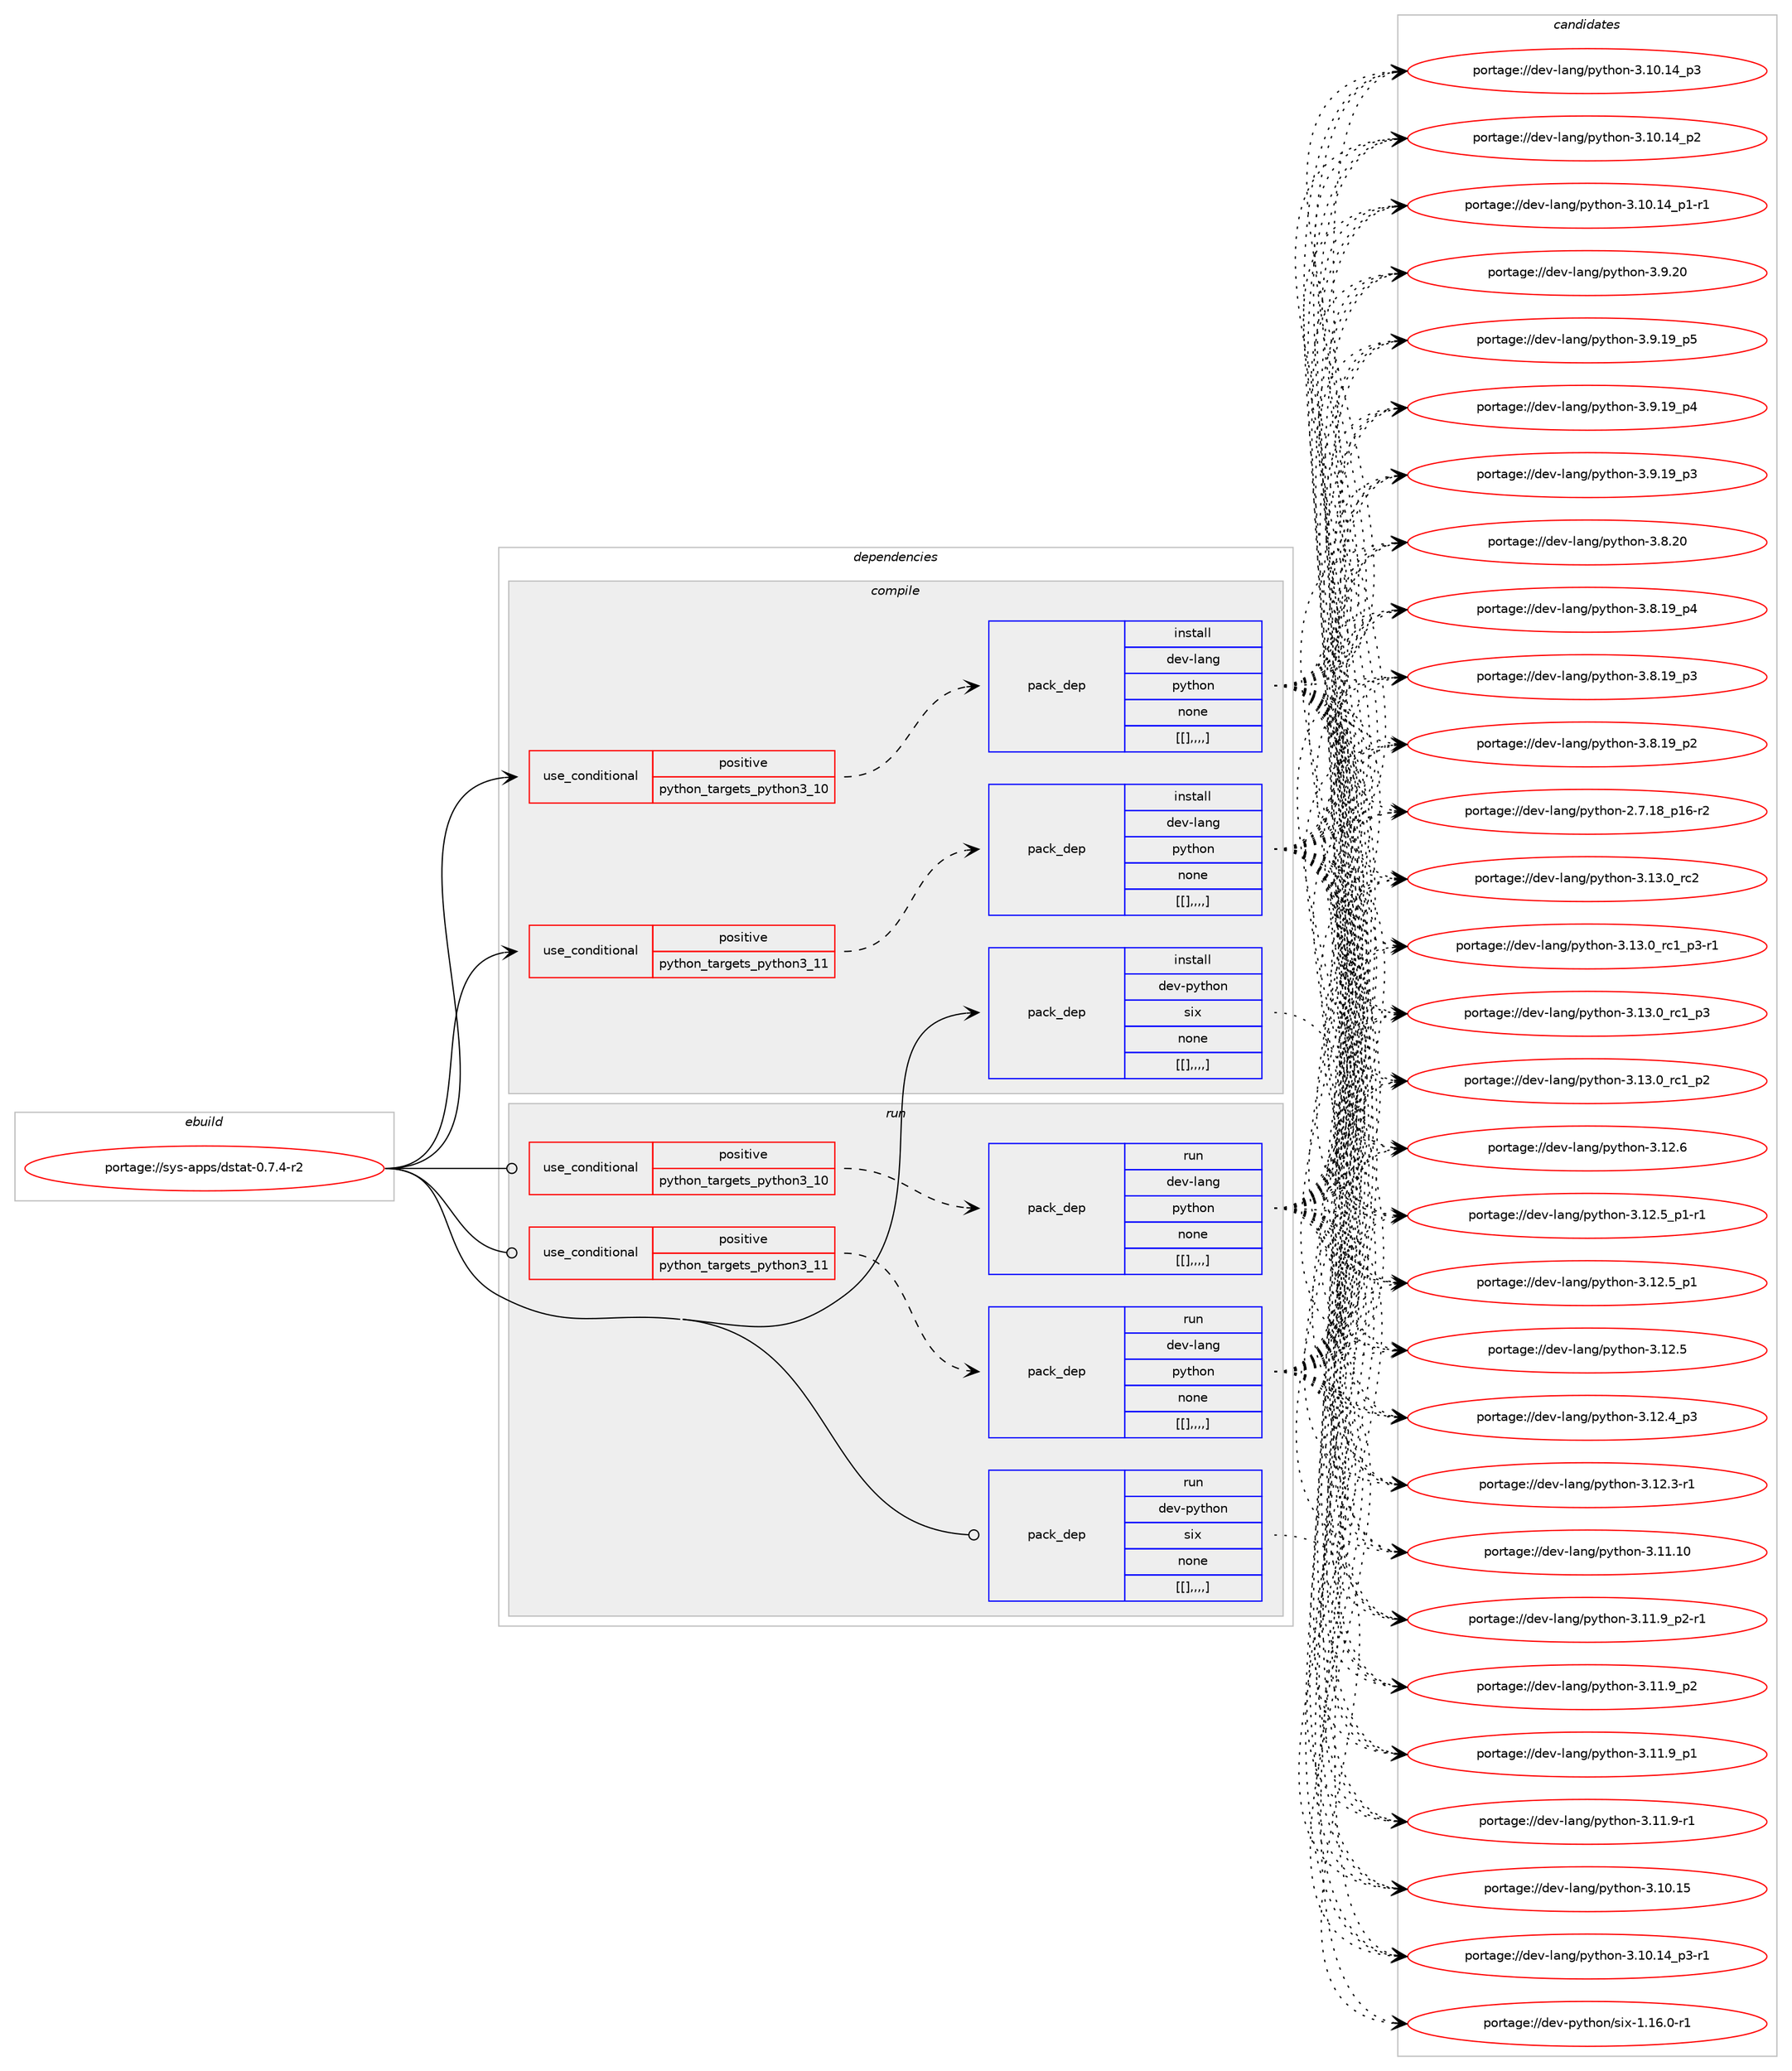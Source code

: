 digraph prolog {

# *************
# Graph options
# *************

newrank=true;
concentrate=true;
compound=true;
graph [rankdir=LR,fontname=Helvetica,fontsize=10,ranksep=1.5];#, ranksep=2.5, nodesep=0.2];
edge  [arrowhead=vee];
node  [fontname=Helvetica,fontsize=10];

# **********
# The ebuild
# **********

subgraph cluster_leftcol {
color=gray;
label=<<i>ebuild</i>>;
id [label="portage://sys-apps/dstat-0.7.4-r2", color=red, width=4, href="../sys-apps/dstat-0.7.4-r2.svg"];
}

# ****************
# The dependencies
# ****************

subgraph cluster_midcol {
color=gray;
label=<<i>dependencies</i>>;
subgraph cluster_compile {
fillcolor="#eeeeee";
style=filled;
label=<<i>compile</i>>;
subgraph cond114574 {
dependency435155 [label=<<TABLE BORDER="0" CELLBORDER="1" CELLSPACING="0" CELLPADDING="4"><TR><TD ROWSPAN="3" CELLPADDING="10">use_conditional</TD></TR><TR><TD>positive</TD></TR><TR><TD>python_targets_python3_10</TD></TR></TABLE>>, shape=none, color=red];
subgraph pack317533 {
dependency435156 [label=<<TABLE BORDER="0" CELLBORDER="1" CELLSPACING="0" CELLPADDING="4" WIDTH="220"><TR><TD ROWSPAN="6" CELLPADDING="30">pack_dep</TD></TR><TR><TD WIDTH="110">install</TD></TR><TR><TD>dev-lang</TD></TR><TR><TD>python</TD></TR><TR><TD>none</TD></TR><TR><TD>[[],,,,]</TD></TR></TABLE>>, shape=none, color=blue];
}
dependency435155:e -> dependency435156:w [weight=20,style="dashed",arrowhead="vee"];
}
id:e -> dependency435155:w [weight=20,style="solid",arrowhead="vee"];
subgraph cond114575 {
dependency435157 [label=<<TABLE BORDER="0" CELLBORDER="1" CELLSPACING="0" CELLPADDING="4"><TR><TD ROWSPAN="3" CELLPADDING="10">use_conditional</TD></TR><TR><TD>positive</TD></TR><TR><TD>python_targets_python3_11</TD></TR></TABLE>>, shape=none, color=red];
subgraph pack317534 {
dependency435158 [label=<<TABLE BORDER="0" CELLBORDER="1" CELLSPACING="0" CELLPADDING="4" WIDTH="220"><TR><TD ROWSPAN="6" CELLPADDING="30">pack_dep</TD></TR><TR><TD WIDTH="110">install</TD></TR><TR><TD>dev-lang</TD></TR><TR><TD>python</TD></TR><TR><TD>none</TD></TR><TR><TD>[[],,,,]</TD></TR></TABLE>>, shape=none, color=blue];
}
dependency435157:e -> dependency435158:w [weight=20,style="dashed",arrowhead="vee"];
}
id:e -> dependency435157:w [weight=20,style="solid",arrowhead="vee"];
subgraph pack317535 {
dependency435159 [label=<<TABLE BORDER="0" CELLBORDER="1" CELLSPACING="0" CELLPADDING="4" WIDTH="220"><TR><TD ROWSPAN="6" CELLPADDING="30">pack_dep</TD></TR><TR><TD WIDTH="110">install</TD></TR><TR><TD>dev-python</TD></TR><TR><TD>six</TD></TR><TR><TD>none</TD></TR><TR><TD>[[],,,,]</TD></TR></TABLE>>, shape=none, color=blue];
}
id:e -> dependency435159:w [weight=20,style="solid",arrowhead="vee"];
}
subgraph cluster_compileandrun {
fillcolor="#eeeeee";
style=filled;
label=<<i>compile and run</i>>;
}
subgraph cluster_run {
fillcolor="#eeeeee";
style=filled;
label=<<i>run</i>>;
subgraph cond114576 {
dependency435160 [label=<<TABLE BORDER="0" CELLBORDER="1" CELLSPACING="0" CELLPADDING="4"><TR><TD ROWSPAN="3" CELLPADDING="10">use_conditional</TD></TR><TR><TD>positive</TD></TR><TR><TD>python_targets_python3_10</TD></TR></TABLE>>, shape=none, color=red];
subgraph pack317536 {
dependency435161 [label=<<TABLE BORDER="0" CELLBORDER="1" CELLSPACING="0" CELLPADDING="4" WIDTH="220"><TR><TD ROWSPAN="6" CELLPADDING="30">pack_dep</TD></TR><TR><TD WIDTH="110">run</TD></TR><TR><TD>dev-lang</TD></TR><TR><TD>python</TD></TR><TR><TD>none</TD></TR><TR><TD>[[],,,,]</TD></TR></TABLE>>, shape=none, color=blue];
}
dependency435160:e -> dependency435161:w [weight=20,style="dashed",arrowhead="vee"];
}
id:e -> dependency435160:w [weight=20,style="solid",arrowhead="odot"];
subgraph cond114577 {
dependency435162 [label=<<TABLE BORDER="0" CELLBORDER="1" CELLSPACING="0" CELLPADDING="4"><TR><TD ROWSPAN="3" CELLPADDING="10">use_conditional</TD></TR><TR><TD>positive</TD></TR><TR><TD>python_targets_python3_11</TD></TR></TABLE>>, shape=none, color=red];
subgraph pack317537 {
dependency435163 [label=<<TABLE BORDER="0" CELLBORDER="1" CELLSPACING="0" CELLPADDING="4" WIDTH="220"><TR><TD ROWSPAN="6" CELLPADDING="30">pack_dep</TD></TR><TR><TD WIDTH="110">run</TD></TR><TR><TD>dev-lang</TD></TR><TR><TD>python</TD></TR><TR><TD>none</TD></TR><TR><TD>[[],,,,]</TD></TR></TABLE>>, shape=none, color=blue];
}
dependency435162:e -> dependency435163:w [weight=20,style="dashed",arrowhead="vee"];
}
id:e -> dependency435162:w [weight=20,style="solid",arrowhead="odot"];
subgraph pack317538 {
dependency435164 [label=<<TABLE BORDER="0" CELLBORDER="1" CELLSPACING="0" CELLPADDING="4" WIDTH="220"><TR><TD ROWSPAN="6" CELLPADDING="30">pack_dep</TD></TR><TR><TD WIDTH="110">run</TD></TR><TR><TD>dev-python</TD></TR><TR><TD>six</TD></TR><TR><TD>none</TD></TR><TR><TD>[[],,,,]</TD></TR></TABLE>>, shape=none, color=blue];
}
id:e -> dependency435164:w [weight=20,style="solid",arrowhead="odot"];
}
}

# **************
# The candidates
# **************

subgraph cluster_choices {
rank=same;
color=gray;
label=<<i>candidates</i>>;

subgraph choice317533 {
color=black;
nodesep=1;
choice10010111845108971101034711212111610411111045514649514648951149950 [label="portage://dev-lang/python-3.13.0_rc2", color=red, width=4,href="../dev-lang/python-3.13.0_rc2.svg"];
choice1001011184510897110103471121211161041111104551464951464895114994995112514511449 [label="portage://dev-lang/python-3.13.0_rc1_p3-r1", color=red, width=4,href="../dev-lang/python-3.13.0_rc1_p3-r1.svg"];
choice100101118451089711010347112121116104111110455146495146489511499499511251 [label="portage://dev-lang/python-3.13.0_rc1_p3", color=red, width=4,href="../dev-lang/python-3.13.0_rc1_p3.svg"];
choice100101118451089711010347112121116104111110455146495146489511499499511250 [label="portage://dev-lang/python-3.13.0_rc1_p2", color=red, width=4,href="../dev-lang/python-3.13.0_rc1_p2.svg"];
choice10010111845108971101034711212111610411111045514649504654 [label="portage://dev-lang/python-3.12.6", color=red, width=4,href="../dev-lang/python-3.12.6.svg"];
choice1001011184510897110103471121211161041111104551464950465395112494511449 [label="portage://dev-lang/python-3.12.5_p1-r1", color=red, width=4,href="../dev-lang/python-3.12.5_p1-r1.svg"];
choice100101118451089711010347112121116104111110455146495046539511249 [label="portage://dev-lang/python-3.12.5_p1", color=red, width=4,href="../dev-lang/python-3.12.5_p1.svg"];
choice10010111845108971101034711212111610411111045514649504653 [label="portage://dev-lang/python-3.12.5", color=red, width=4,href="../dev-lang/python-3.12.5.svg"];
choice100101118451089711010347112121116104111110455146495046529511251 [label="portage://dev-lang/python-3.12.4_p3", color=red, width=4,href="../dev-lang/python-3.12.4_p3.svg"];
choice100101118451089711010347112121116104111110455146495046514511449 [label="portage://dev-lang/python-3.12.3-r1", color=red, width=4,href="../dev-lang/python-3.12.3-r1.svg"];
choice1001011184510897110103471121211161041111104551464949464948 [label="portage://dev-lang/python-3.11.10", color=red, width=4,href="../dev-lang/python-3.11.10.svg"];
choice1001011184510897110103471121211161041111104551464949465795112504511449 [label="portage://dev-lang/python-3.11.9_p2-r1", color=red, width=4,href="../dev-lang/python-3.11.9_p2-r1.svg"];
choice100101118451089711010347112121116104111110455146494946579511250 [label="portage://dev-lang/python-3.11.9_p2", color=red, width=4,href="../dev-lang/python-3.11.9_p2.svg"];
choice100101118451089711010347112121116104111110455146494946579511249 [label="portage://dev-lang/python-3.11.9_p1", color=red, width=4,href="../dev-lang/python-3.11.9_p1.svg"];
choice100101118451089711010347112121116104111110455146494946574511449 [label="portage://dev-lang/python-3.11.9-r1", color=red, width=4,href="../dev-lang/python-3.11.9-r1.svg"];
choice1001011184510897110103471121211161041111104551464948464953 [label="portage://dev-lang/python-3.10.15", color=red, width=4,href="../dev-lang/python-3.10.15.svg"];
choice100101118451089711010347112121116104111110455146494846495295112514511449 [label="portage://dev-lang/python-3.10.14_p3-r1", color=red, width=4,href="../dev-lang/python-3.10.14_p3-r1.svg"];
choice10010111845108971101034711212111610411111045514649484649529511251 [label="portage://dev-lang/python-3.10.14_p3", color=red, width=4,href="../dev-lang/python-3.10.14_p3.svg"];
choice10010111845108971101034711212111610411111045514649484649529511250 [label="portage://dev-lang/python-3.10.14_p2", color=red, width=4,href="../dev-lang/python-3.10.14_p2.svg"];
choice100101118451089711010347112121116104111110455146494846495295112494511449 [label="portage://dev-lang/python-3.10.14_p1-r1", color=red, width=4,href="../dev-lang/python-3.10.14_p1-r1.svg"];
choice10010111845108971101034711212111610411111045514657465048 [label="portage://dev-lang/python-3.9.20", color=red, width=4,href="../dev-lang/python-3.9.20.svg"];
choice100101118451089711010347112121116104111110455146574649579511253 [label="portage://dev-lang/python-3.9.19_p5", color=red, width=4,href="../dev-lang/python-3.9.19_p5.svg"];
choice100101118451089711010347112121116104111110455146574649579511252 [label="portage://dev-lang/python-3.9.19_p4", color=red, width=4,href="../dev-lang/python-3.9.19_p4.svg"];
choice100101118451089711010347112121116104111110455146574649579511251 [label="portage://dev-lang/python-3.9.19_p3", color=red, width=4,href="../dev-lang/python-3.9.19_p3.svg"];
choice10010111845108971101034711212111610411111045514656465048 [label="portage://dev-lang/python-3.8.20", color=red, width=4,href="../dev-lang/python-3.8.20.svg"];
choice100101118451089711010347112121116104111110455146564649579511252 [label="portage://dev-lang/python-3.8.19_p4", color=red, width=4,href="../dev-lang/python-3.8.19_p4.svg"];
choice100101118451089711010347112121116104111110455146564649579511251 [label="portage://dev-lang/python-3.8.19_p3", color=red, width=4,href="../dev-lang/python-3.8.19_p3.svg"];
choice100101118451089711010347112121116104111110455146564649579511250 [label="portage://dev-lang/python-3.8.19_p2", color=red, width=4,href="../dev-lang/python-3.8.19_p2.svg"];
choice100101118451089711010347112121116104111110455046554649569511249544511450 [label="portage://dev-lang/python-2.7.18_p16-r2", color=red, width=4,href="../dev-lang/python-2.7.18_p16-r2.svg"];
dependency435156:e -> choice10010111845108971101034711212111610411111045514649514648951149950:w [style=dotted,weight="100"];
dependency435156:e -> choice1001011184510897110103471121211161041111104551464951464895114994995112514511449:w [style=dotted,weight="100"];
dependency435156:e -> choice100101118451089711010347112121116104111110455146495146489511499499511251:w [style=dotted,weight="100"];
dependency435156:e -> choice100101118451089711010347112121116104111110455146495146489511499499511250:w [style=dotted,weight="100"];
dependency435156:e -> choice10010111845108971101034711212111610411111045514649504654:w [style=dotted,weight="100"];
dependency435156:e -> choice1001011184510897110103471121211161041111104551464950465395112494511449:w [style=dotted,weight="100"];
dependency435156:e -> choice100101118451089711010347112121116104111110455146495046539511249:w [style=dotted,weight="100"];
dependency435156:e -> choice10010111845108971101034711212111610411111045514649504653:w [style=dotted,weight="100"];
dependency435156:e -> choice100101118451089711010347112121116104111110455146495046529511251:w [style=dotted,weight="100"];
dependency435156:e -> choice100101118451089711010347112121116104111110455146495046514511449:w [style=dotted,weight="100"];
dependency435156:e -> choice1001011184510897110103471121211161041111104551464949464948:w [style=dotted,weight="100"];
dependency435156:e -> choice1001011184510897110103471121211161041111104551464949465795112504511449:w [style=dotted,weight="100"];
dependency435156:e -> choice100101118451089711010347112121116104111110455146494946579511250:w [style=dotted,weight="100"];
dependency435156:e -> choice100101118451089711010347112121116104111110455146494946579511249:w [style=dotted,weight="100"];
dependency435156:e -> choice100101118451089711010347112121116104111110455146494946574511449:w [style=dotted,weight="100"];
dependency435156:e -> choice1001011184510897110103471121211161041111104551464948464953:w [style=dotted,weight="100"];
dependency435156:e -> choice100101118451089711010347112121116104111110455146494846495295112514511449:w [style=dotted,weight="100"];
dependency435156:e -> choice10010111845108971101034711212111610411111045514649484649529511251:w [style=dotted,weight="100"];
dependency435156:e -> choice10010111845108971101034711212111610411111045514649484649529511250:w [style=dotted,weight="100"];
dependency435156:e -> choice100101118451089711010347112121116104111110455146494846495295112494511449:w [style=dotted,weight="100"];
dependency435156:e -> choice10010111845108971101034711212111610411111045514657465048:w [style=dotted,weight="100"];
dependency435156:e -> choice100101118451089711010347112121116104111110455146574649579511253:w [style=dotted,weight="100"];
dependency435156:e -> choice100101118451089711010347112121116104111110455146574649579511252:w [style=dotted,weight="100"];
dependency435156:e -> choice100101118451089711010347112121116104111110455146574649579511251:w [style=dotted,weight="100"];
dependency435156:e -> choice10010111845108971101034711212111610411111045514656465048:w [style=dotted,weight="100"];
dependency435156:e -> choice100101118451089711010347112121116104111110455146564649579511252:w [style=dotted,weight="100"];
dependency435156:e -> choice100101118451089711010347112121116104111110455146564649579511251:w [style=dotted,weight="100"];
dependency435156:e -> choice100101118451089711010347112121116104111110455146564649579511250:w [style=dotted,weight="100"];
dependency435156:e -> choice100101118451089711010347112121116104111110455046554649569511249544511450:w [style=dotted,weight="100"];
}
subgraph choice317534 {
color=black;
nodesep=1;
choice10010111845108971101034711212111610411111045514649514648951149950 [label="portage://dev-lang/python-3.13.0_rc2", color=red, width=4,href="../dev-lang/python-3.13.0_rc2.svg"];
choice1001011184510897110103471121211161041111104551464951464895114994995112514511449 [label="portage://dev-lang/python-3.13.0_rc1_p3-r1", color=red, width=4,href="../dev-lang/python-3.13.0_rc1_p3-r1.svg"];
choice100101118451089711010347112121116104111110455146495146489511499499511251 [label="portage://dev-lang/python-3.13.0_rc1_p3", color=red, width=4,href="../dev-lang/python-3.13.0_rc1_p3.svg"];
choice100101118451089711010347112121116104111110455146495146489511499499511250 [label="portage://dev-lang/python-3.13.0_rc1_p2", color=red, width=4,href="../dev-lang/python-3.13.0_rc1_p2.svg"];
choice10010111845108971101034711212111610411111045514649504654 [label="portage://dev-lang/python-3.12.6", color=red, width=4,href="../dev-lang/python-3.12.6.svg"];
choice1001011184510897110103471121211161041111104551464950465395112494511449 [label="portage://dev-lang/python-3.12.5_p1-r1", color=red, width=4,href="../dev-lang/python-3.12.5_p1-r1.svg"];
choice100101118451089711010347112121116104111110455146495046539511249 [label="portage://dev-lang/python-3.12.5_p1", color=red, width=4,href="../dev-lang/python-3.12.5_p1.svg"];
choice10010111845108971101034711212111610411111045514649504653 [label="portage://dev-lang/python-3.12.5", color=red, width=4,href="../dev-lang/python-3.12.5.svg"];
choice100101118451089711010347112121116104111110455146495046529511251 [label="portage://dev-lang/python-3.12.4_p3", color=red, width=4,href="../dev-lang/python-3.12.4_p3.svg"];
choice100101118451089711010347112121116104111110455146495046514511449 [label="portage://dev-lang/python-3.12.3-r1", color=red, width=4,href="../dev-lang/python-3.12.3-r1.svg"];
choice1001011184510897110103471121211161041111104551464949464948 [label="portage://dev-lang/python-3.11.10", color=red, width=4,href="../dev-lang/python-3.11.10.svg"];
choice1001011184510897110103471121211161041111104551464949465795112504511449 [label="portage://dev-lang/python-3.11.9_p2-r1", color=red, width=4,href="../dev-lang/python-3.11.9_p2-r1.svg"];
choice100101118451089711010347112121116104111110455146494946579511250 [label="portage://dev-lang/python-3.11.9_p2", color=red, width=4,href="../dev-lang/python-3.11.9_p2.svg"];
choice100101118451089711010347112121116104111110455146494946579511249 [label="portage://dev-lang/python-3.11.9_p1", color=red, width=4,href="../dev-lang/python-3.11.9_p1.svg"];
choice100101118451089711010347112121116104111110455146494946574511449 [label="portage://dev-lang/python-3.11.9-r1", color=red, width=4,href="../dev-lang/python-3.11.9-r1.svg"];
choice1001011184510897110103471121211161041111104551464948464953 [label="portage://dev-lang/python-3.10.15", color=red, width=4,href="../dev-lang/python-3.10.15.svg"];
choice100101118451089711010347112121116104111110455146494846495295112514511449 [label="portage://dev-lang/python-3.10.14_p3-r1", color=red, width=4,href="../dev-lang/python-3.10.14_p3-r1.svg"];
choice10010111845108971101034711212111610411111045514649484649529511251 [label="portage://dev-lang/python-3.10.14_p3", color=red, width=4,href="../dev-lang/python-3.10.14_p3.svg"];
choice10010111845108971101034711212111610411111045514649484649529511250 [label="portage://dev-lang/python-3.10.14_p2", color=red, width=4,href="../dev-lang/python-3.10.14_p2.svg"];
choice100101118451089711010347112121116104111110455146494846495295112494511449 [label="portage://dev-lang/python-3.10.14_p1-r1", color=red, width=4,href="../dev-lang/python-3.10.14_p1-r1.svg"];
choice10010111845108971101034711212111610411111045514657465048 [label="portage://dev-lang/python-3.9.20", color=red, width=4,href="../dev-lang/python-3.9.20.svg"];
choice100101118451089711010347112121116104111110455146574649579511253 [label="portage://dev-lang/python-3.9.19_p5", color=red, width=4,href="../dev-lang/python-3.9.19_p5.svg"];
choice100101118451089711010347112121116104111110455146574649579511252 [label="portage://dev-lang/python-3.9.19_p4", color=red, width=4,href="../dev-lang/python-3.9.19_p4.svg"];
choice100101118451089711010347112121116104111110455146574649579511251 [label="portage://dev-lang/python-3.9.19_p3", color=red, width=4,href="../dev-lang/python-3.9.19_p3.svg"];
choice10010111845108971101034711212111610411111045514656465048 [label="portage://dev-lang/python-3.8.20", color=red, width=4,href="../dev-lang/python-3.8.20.svg"];
choice100101118451089711010347112121116104111110455146564649579511252 [label="portage://dev-lang/python-3.8.19_p4", color=red, width=4,href="../dev-lang/python-3.8.19_p4.svg"];
choice100101118451089711010347112121116104111110455146564649579511251 [label="portage://dev-lang/python-3.8.19_p3", color=red, width=4,href="../dev-lang/python-3.8.19_p3.svg"];
choice100101118451089711010347112121116104111110455146564649579511250 [label="portage://dev-lang/python-3.8.19_p2", color=red, width=4,href="../dev-lang/python-3.8.19_p2.svg"];
choice100101118451089711010347112121116104111110455046554649569511249544511450 [label="portage://dev-lang/python-2.7.18_p16-r2", color=red, width=4,href="../dev-lang/python-2.7.18_p16-r2.svg"];
dependency435158:e -> choice10010111845108971101034711212111610411111045514649514648951149950:w [style=dotted,weight="100"];
dependency435158:e -> choice1001011184510897110103471121211161041111104551464951464895114994995112514511449:w [style=dotted,weight="100"];
dependency435158:e -> choice100101118451089711010347112121116104111110455146495146489511499499511251:w [style=dotted,weight="100"];
dependency435158:e -> choice100101118451089711010347112121116104111110455146495146489511499499511250:w [style=dotted,weight="100"];
dependency435158:e -> choice10010111845108971101034711212111610411111045514649504654:w [style=dotted,weight="100"];
dependency435158:e -> choice1001011184510897110103471121211161041111104551464950465395112494511449:w [style=dotted,weight="100"];
dependency435158:e -> choice100101118451089711010347112121116104111110455146495046539511249:w [style=dotted,weight="100"];
dependency435158:e -> choice10010111845108971101034711212111610411111045514649504653:w [style=dotted,weight="100"];
dependency435158:e -> choice100101118451089711010347112121116104111110455146495046529511251:w [style=dotted,weight="100"];
dependency435158:e -> choice100101118451089711010347112121116104111110455146495046514511449:w [style=dotted,weight="100"];
dependency435158:e -> choice1001011184510897110103471121211161041111104551464949464948:w [style=dotted,weight="100"];
dependency435158:e -> choice1001011184510897110103471121211161041111104551464949465795112504511449:w [style=dotted,weight="100"];
dependency435158:e -> choice100101118451089711010347112121116104111110455146494946579511250:w [style=dotted,weight="100"];
dependency435158:e -> choice100101118451089711010347112121116104111110455146494946579511249:w [style=dotted,weight="100"];
dependency435158:e -> choice100101118451089711010347112121116104111110455146494946574511449:w [style=dotted,weight="100"];
dependency435158:e -> choice1001011184510897110103471121211161041111104551464948464953:w [style=dotted,weight="100"];
dependency435158:e -> choice100101118451089711010347112121116104111110455146494846495295112514511449:w [style=dotted,weight="100"];
dependency435158:e -> choice10010111845108971101034711212111610411111045514649484649529511251:w [style=dotted,weight="100"];
dependency435158:e -> choice10010111845108971101034711212111610411111045514649484649529511250:w [style=dotted,weight="100"];
dependency435158:e -> choice100101118451089711010347112121116104111110455146494846495295112494511449:w [style=dotted,weight="100"];
dependency435158:e -> choice10010111845108971101034711212111610411111045514657465048:w [style=dotted,weight="100"];
dependency435158:e -> choice100101118451089711010347112121116104111110455146574649579511253:w [style=dotted,weight="100"];
dependency435158:e -> choice100101118451089711010347112121116104111110455146574649579511252:w [style=dotted,weight="100"];
dependency435158:e -> choice100101118451089711010347112121116104111110455146574649579511251:w [style=dotted,weight="100"];
dependency435158:e -> choice10010111845108971101034711212111610411111045514656465048:w [style=dotted,weight="100"];
dependency435158:e -> choice100101118451089711010347112121116104111110455146564649579511252:w [style=dotted,weight="100"];
dependency435158:e -> choice100101118451089711010347112121116104111110455146564649579511251:w [style=dotted,weight="100"];
dependency435158:e -> choice100101118451089711010347112121116104111110455146564649579511250:w [style=dotted,weight="100"];
dependency435158:e -> choice100101118451089711010347112121116104111110455046554649569511249544511450:w [style=dotted,weight="100"];
}
subgraph choice317535 {
color=black;
nodesep=1;
choice1001011184511212111610411111047115105120454946495446484511449 [label="portage://dev-python/six-1.16.0-r1", color=red, width=4,href="../dev-python/six-1.16.0-r1.svg"];
dependency435159:e -> choice1001011184511212111610411111047115105120454946495446484511449:w [style=dotted,weight="100"];
}
subgraph choice317536 {
color=black;
nodesep=1;
choice10010111845108971101034711212111610411111045514649514648951149950 [label="portage://dev-lang/python-3.13.0_rc2", color=red, width=4,href="../dev-lang/python-3.13.0_rc2.svg"];
choice1001011184510897110103471121211161041111104551464951464895114994995112514511449 [label="portage://dev-lang/python-3.13.0_rc1_p3-r1", color=red, width=4,href="../dev-lang/python-3.13.0_rc1_p3-r1.svg"];
choice100101118451089711010347112121116104111110455146495146489511499499511251 [label="portage://dev-lang/python-3.13.0_rc1_p3", color=red, width=4,href="../dev-lang/python-3.13.0_rc1_p3.svg"];
choice100101118451089711010347112121116104111110455146495146489511499499511250 [label="portage://dev-lang/python-3.13.0_rc1_p2", color=red, width=4,href="../dev-lang/python-3.13.0_rc1_p2.svg"];
choice10010111845108971101034711212111610411111045514649504654 [label="portage://dev-lang/python-3.12.6", color=red, width=4,href="../dev-lang/python-3.12.6.svg"];
choice1001011184510897110103471121211161041111104551464950465395112494511449 [label="portage://dev-lang/python-3.12.5_p1-r1", color=red, width=4,href="../dev-lang/python-3.12.5_p1-r1.svg"];
choice100101118451089711010347112121116104111110455146495046539511249 [label="portage://dev-lang/python-3.12.5_p1", color=red, width=4,href="../dev-lang/python-3.12.5_p1.svg"];
choice10010111845108971101034711212111610411111045514649504653 [label="portage://dev-lang/python-3.12.5", color=red, width=4,href="../dev-lang/python-3.12.5.svg"];
choice100101118451089711010347112121116104111110455146495046529511251 [label="portage://dev-lang/python-3.12.4_p3", color=red, width=4,href="../dev-lang/python-3.12.4_p3.svg"];
choice100101118451089711010347112121116104111110455146495046514511449 [label="portage://dev-lang/python-3.12.3-r1", color=red, width=4,href="../dev-lang/python-3.12.3-r1.svg"];
choice1001011184510897110103471121211161041111104551464949464948 [label="portage://dev-lang/python-3.11.10", color=red, width=4,href="../dev-lang/python-3.11.10.svg"];
choice1001011184510897110103471121211161041111104551464949465795112504511449 [label="portage://dev-lang/python-3.11.9_p2-r1", color=red, width=4,href="../dev-lang/python-3.11.9_p2-r1.svg"];
choice100101118451089711010347112121116104111110455146494946579511250 [label="portage://dev-lang/python-3.11.9_p2", color=red, width=4,href="../dev-lang/python-3.11.9_p2.svg"];
choice100101118451089711010347112121116104111110455146494946579511249 [label="portage://dev-lang/python-3.11.9_p1", color=red, width=4,href="../dev-lang/python-3.11.9_p1.svg"];
choice100101118451089711010347112121116104111110455146494946574511449 [label="portage://dev-lang/python-3.11.9-r1", color=red, width=4,href="../dev-lang/python-3.11.9-r1.svg"];
choice1001011184510897110103471121211161041111104551464948464953 [label="portage://dev-lang/python-3.10.15", color=red, width=4,href="../dev-lang/python-3.10.15.svg"];
choice100101118451089711010347112121116104111110455146494846495295112514511449 [label="portage://dev-lang/python-3.10.14_p3-r1", color=red, width=4,href="../dev-lang/python-3.10.14_p3-r1.svg"];
choice10010111845108971101034711212111610411111045514649484649529511251 [label="portage://dev-lang/python-3.10.14_p3", color=red, width=4,href="../dev-lang/python-3.10.14_p3.svg"];
choice10010111845108971101034711212111610411111045514649484649529511250 [label="portage://dev-lang/python-3.10.14_p2", color=red, width=4,href="../dev-lang/python-3.10.14_p2.svg"];
choice100101118451089711010347112121116104111110455146494846495295112494511449 [label="portage://dev-lang/python-3.10.14_p1-r1", color=red, width=4,href="../dev-lang/python-3.10.14_p1-r1.svg"];
choice10010111845108971101034711212111610411111045514657465048 [label="portage://dev-lang/python-3.9.20", color=red, width=4,href="../dev-lang/python-3.9.20.svg"];
choice100101118451089711010347112121116104111110455146574649579511253 [label="portage://dev-lang/python-3.9.19_p5", color=red, width=4,href="../dev-lang/python-3.9.19_p5.svg"];
choice100101118451089711010347112121116104111110455146574649579511252 [label="portage://dev-lang/python-3.9.19_p4", color=red, width=4,href="../dev-lang/python-3.9.19_p4.svg"];
choice100101118451089711010347112121116104111110455146574649579511251 [label="portage://dev-lang/python-3.9.19_p3", color=red, width=4,href="../dev-lang/python-3.9.19_p3.svg"];
choice10010111845108971101034711212111610411111045514656465048 [label="portage://dev-lang/python-3.8.20", color=red, width=4,href="../dev-lang/python-3.8.20.svg"];
choice100101118451089711010347112121116104111110455146564649579511252 [label="portage://dev-lang/python-3.8.19_p4", color=red, width=4,href="../dev-lang/python-3.8.19_p4.svg"];
choice100101118451089711010347112121116104111110455146564649579511251 [label="portage://dev-lang/python-3.8.19_p3", color=red, width=4,href="../dev-lang/python-3.8.19_p3.svg"];
choice100101118451089711010347112121116104111110455146564649579511250 [label="portage://dev-lang/python-3.8.19_p2", color=red, width=4,href="../dev-lang/python-3.8.19_p2.svg"];
choice100101118451089711010347112121116104111110455046554649569511249544511450 [label="portage://dev-lang/python-2.7.18_p16-r2", color=red, width=4,href="../dev-lang/python-2.7.18_p16-r2.svg"];
dependency435161:e -> choice10010111845108971101034711212111610411111045514649514648951149950:w [style=dotted,weight="100"];
dependency435161:e -> choice1001011184510897110103471121211161041111104551464951464895114994995112514511449:w [style=dotted,weight="100"];
dependency435161:e -> choice100101118451089711010347112121116104111110455146495146489511499499511251:w [style=dotted,weight="100"];
dependency435161:e -> choice100101118451089711010347112121116104111110455146495146489511499499511250:w [style=dotted,weight="100"];
dependency435161:e -> choice10010111845108971101034711212111610411111045514649504654:w [style=dotted,weight="100"];
dependency435161:e -> choice1001011184510897110103471121211161041111104551464950465395112494511449:w [style=dotted,weight="100"];
dependency435161:e -> choice100101118451089711010347112121116104111110455146495046539511249:w [style=dotted,weight="100"];
dependency435161:e -> choice10010111845108971101034711212111610411111045514649504653:w [style=dotted,weight="100"];
dependency435161:e -> choice100101118451089711010347112121116104111110455146495046529511251:w [style=dotted,weight="100"];
dependency435161:e -> choice100101118451089711010347112121116104111110455146495046514511449:w [style=dotted,weight="100"];
dependency435161:e -> choice1001011184510897110103471121211161041111104551464949464948:w [style=dotted,weight="100"];
dependency435161:e -> choice1001011184510897110103471121211161041111104551464949465795112504511449:w [style=dotted,weight="100"];
dependency435161:e -> choice100101118451089711010347112121116104111110455146494946579511250:w [style=dotted,weight="100"];
dependency435161:e -> choice100101118451089711010347112121116104111110455146494946579511249:w [style=dotted,weight="100"];
dependency435161:e -> choice100101118451089711010347112121116104111110455146494946574511449:w [style=dotted,weight="100"];
dependency435161:e -> choice1001011184510897110103471121211161041111104551464948464953:w [style=dotted,weight="100"];
dependency435161:e -> choice100101118451089711010347112121116104111110455146494846495295112514511449:w [style=dotted,weight="100"];
dependency435161:e -> choice10010111845108971101034711212111610411111045514649484649529511251:w [style=dotted,weight="100"];
dependency435161:e -> choice10010111845108971101034711212111610411111045514649484649529511250:w [style=dotted,weight="100"];
dependency435161:e -> choice100101118451089711010347112121116104111110455146494846495295112494511449:w [style=dotted,weight="100"];
dependency435161:e -> choice10010111845108971101034711212111610411111045514657465048:w [style=dotted,weight="100"];
dependency435161:e -> choice100101118451089711010347112121116104111110455146574649579511253:w [style=dotted,weight="100"];
dependency435161:e -> choice100101118451089711010347112121116104111110455146574649579511252:w [style=dotted,weight="100"];
dependency435161:e -> choice100101118451089711010347112121116104111110455146574649579511251:w [style=dotted,weight="100"];
dependency435161:e -> choice10010111845108971101034711212111610411111045514656465048:w [style=dotted,weight="100"];
dependency435161:e -> choice100101118451089711010347112121116104111110455146564649579511252:w [style=dotted,weight="100"];
dependency435161:e -> choice100101118451089711010347112121116104111110455146564649579511251:w [style=dotted,weight="100"];
dependency435161:e -> choice100101118451089711010347112121116104111110455146564649579511250:w [style=dotted,weight="100"];
dependency435161:e -> choice100101118451089711010347112121116104111110455046554649569511249544511450:w [style=dotted,weight="100"];
}
subgraph choice317537 {
color=black;
nodesep=1;
choice10010111845108971101034711212111610411111045514649514648951149950 [label="portage://dev-lang/python-3.13.0_rc2", color=red, width=4,href="../dev-lang/python-3.13.0_rc2.svg"];
choice1001011184510897110103471121211161041111104551464951464895114994995112514511449 [label="portage://dev-lang/python-3.13.0_rc1_p3-r1", color=red, width=4,href="../dev-lang/python-3.13.0_rc1_p3-r1.svg"];
choice100101118451089711010347112121116104111110455146495146489511499499511251 [label="portage://dev-lang/python-3.13.0_rc1_p3", color=red, width=4,href="../dev-lang/python-3.13.0_rc1_p3.svg"];
choice100101118451089711010347112121116104111110455146495146489511499499511250 [label="portage://dev-lang/python-3.13.0_rc1_p2", color=red, width=4,href="../dev-lang/python-3.13.0_rc1_p2.svg"];
choice10010111845108971101034711212111610411111045514649504654 [label="portage://dev-lang/python-3.12.6", color=red, width=4,href="../dev-lang/python-3.12.6.svg"];
choice1001011184510897110103471121211161041111104551464950465395112494511449 [label="portage://dev-lang/python-3.12.5_p1-r1", color=red, width=4,href="../dev-lang/python-3.12.5_p1-r1.svg"];
choice100101118451089711010347112121116104111110455146495046539511249 [label="portage://dev-lang/python-3.12.5_p1", color=red, width=4,href="../dev-lang/python-3.12.5_p1.svg"];
choice10010111845108971101034711212111610411111045514649504653 [label="portage://dev-lang/python-3.12.5", color=red, width=4,href="../dev-lang/python-3.12.5.svg"];
choice100101118451089711010347112121116104111110455146495046529511251 [label="portage://dev-lang/python-3.12.4_p3", color=red, width=4,href="../dev-lang/python-3.12.4_p3.svg"];
choice100101118451089711010347112121116104111110455146495046514511449 [label="portage://dev-lang/python-3.12.3-r1", color=red, width=4,href="../dev-lang/python-3.12.3-r1.svg"];
choice1001011184510897110103471121211161041111104551464949464948 [label="portage://dev-lang/python-3.11.10", color=red, width=4,href="../dev-lang/python-3.11.10.svg"];
choice1001011184510897110103471121211161041111104551464949465795112504511449 [label="portage://dev-lang/python-3.11.9_p2-r1", color=red, width=4,href="../dev-lang/python-3.11.9_p2-r1.svg"];
choice100101118451089711010347112121116104111110455146494946579511250 [label="portage://dev-lang/python-3.11.9_p2", color=red, width=4,href="../dev-lang/python-3.11.9_p2.svg"];
choice100101118451089711010347112121116104111110455146494946579511249 [label="portage://dev-lang/python-3.11.9_p1", color=red, width=4,href="../dev-lang/python-3.11.9_p1.svg"];
choice100101118451089711010347112121116104111110455146494946574511449 [label="portage://dev-lang/python-3.11.9-r1", color=red, width=4,href="../dev-lang/python-3.11.9-r1.svg"];
choice1001011184510897110103471121211161041111104551464948464953 [label="portage://dev-lang/python-3.10.15", color=red, width=4,href="../dev-lang/python-3.10.15.svg"];
choice100101118451089711010347112121116104111110455146494846495295112514511449 [label="portage://dev-lang/python-3.10.14_p3-r1", color=red, width=4,href="../dev-lang/python-3.10.14_p3-r1.svg"];
choice10010111845108971101034711212111610411111045514649484649529511251 [label="portage://dev-lang/python-3.10.14_p3", color=red, width=4,href="../dev-lang/python-3.10.14_p3.svg"];
choice10010111845108971101034711212111610411111045514649484649529511250 [label="portage://dev-lang/python-3.10.14_p2", color=red, width=4,href="../dev-lang/python-3.10.14_p2.svg"];
choice100101118451089711010347112121116104111110455146494846495295112494511449 [label="portage://dev-lang/python-3.10.14_p1-r1", color=red, width=4,href="../dev-lang/python-3.10.14_p1-r1.svg"];
choice10010111845108971101034711212111610411111045514657465048 [label="portage://dev-lang/python-3.9.20", color=red, width=4,href="../dev-lang/python-3.9.20.svg"];
choice100101118451089711010347112121116104111110455146574649579511253 [label="portage://dev-lang/python-3.9.19_p5", color=red, width=4,href="../dev-lang/python-3.9.19_p5.svg"];
choice100101118451089711010347112121116104111110455146574649579511252 [label="portage://dev-lang/python-3.9.19_p4", color=red, width=4,href="../dev-lang/python-3.9.19_p4.svg"];
choice100101118451089711010347112121116104111110455146574649579511251 [label="portage://dev-lang/python-3.9.19_p3", color=red, width=4,href="../dev-lang/python-3.9.19_p3.svg"];
choice10010111845108971101034711212111610411111045514656465048 [label="portage://dev-lang/python-3.8.20", color=red, width=4,href="../dev-lang/python-3.8.20.svg"];
choice100101118451089711010347112121116104111110455146564649579511252 [label="portage://dev-lang/python-3.8.19_p4", color=red, width=4,href="../dev-lang/python-3.8.19_p4.svg"];
choice100101118451089711010347112121116104111110455146564649579511251 [label="portage://dev-lang/python-3.8.19_p3", color=red, width=4,href="../dev-lang/python-3.8.19_p3.svg"];
choice100101118451089711010347112121116104111110455146564649579511250 [label="portage://dev-lang/python-3.8.19_p2", color=red, width=4,href="../dev-lang/python-3.8.19_p2.svg"];
choice100101118451089711010347112121116104111110455046554649569511249544511450 [label="portage://dev-lang/python-2.7.18_p16-r2", color=red, width=4,href="../dev-lang/python-2.7.18_p16-r2.svg"];
dependency435163:e -> choice10010111845108971101034711212111610411111045514649514648951149950:w [style=dotted,weight="100"];
dependency435163:e -> choice1001011184510897110103471121211161041111104551464951464895114994995112514511449:w [style=dotted,weight="100"];
dependency435163:e -> choice100101118451089711010347112121116104111110455146495146489511499499511251:w [style=dotted,weight="100"];
dependency435163:e -> choice100101118451089711010347112121116104111110455146495146489511499499511250:w [style=dotted,weight="100"];
dependency435163:e -> choice10010111845108971101034711212111610411111045514649504654:w [style=dotted,weight="100"];
dependency435163:e -> choice1001011184510897110103471121211161041111104551464950465395112494511449:w [style=dotted,weight="100"];
dependency435163:e -> choice100101118451089711010347112121116104111110455146495046539511249:w [style=dotted,weight="100"];
dependency435163:e -> choice10010111845108971101034711212111610411111045514649504653:w [style=dotted,weight="100"];
dependency435163:e -> choice100101118451089711010347112121116104111110455146495046529511251:w [style=dotted,weight="100"];
dependency435163:e -> choice100101118451089711010347112121116104111110455146495046514511449:w [style=dotted,weight="100"];
dependency435163:e -> choice1001011184510897110103471121211161041111104551464949464948:w [style=dotted,weight="100"];
dependency435163:e -> choice1001011184510897110103471121211161041111104551464949465795112504511449:w [style=dotted,weight="100"];
dependency435163:e -> choice100101118451089711010347112121116104111110455146494946579511250:w [style=dotted,weight="100"];
dependency435163:e -> choice100101118451089711010347112121116104111110455146494946579511249:w [style=dotted,weight="100"];
dependency435163:e -> choice100101118451089711010347112121116104111110455146494946574511449:w [style=dotted,weight="100"];
dependency435163:e -> choice1001011184510897110103471121211161041111104551464948464953:w [style=dotted,weight="100"];
dependency435163:e -> choice100101118451089711010347112121116104111110455146494846495295112514511449:w [style=dotted,weight="100"];
dependency435163:e -> choice10010111845108971101034711212111610411111045514649484649529511251:w [style=dotted,weight="100"];
dependency435163:e -> choice10010111845108971101034711212111610411111045514649484649529511250:w [style=dotted,weight="100"];
dependency435163:e -> choice100101118451089711010347112121116104111110455146494846495295112494511449:w [style=dotted,weight="100"];
dependency435163:e -> choice10010111845108971101034711212111610411111045514657465048:w [style=dotted,weight="100"];
dependency435163:e -> choice100101118451089711010347112121116104111110455146574649579511253:w [style=dotted,weight="100"];
dependency435163:e -> choice100101118451089711010347112121116104111110455146574649579511252:w [style=dotted,weight="100"];
dependency435163:e -> choice100101118451089711010347112121116104111110455146574649579511251:w [style=dotted,weight="100"];
dependency435163:e -> choice10010111845108971101034711212111610411111045514656465048:w [style=dotted,weight="100"];
dependency435163:e -> choice100101118451089711010347112121116104111110455146564649579511252:w [style=dotted,weight="100"];
dependency435163:e -> choice100101118451089711010347112121116104111110455146564649579511251:w [style=dotted,weight="100"];
dependency435163:e -> choice100101118451089711010347112121116104111110455146564649579511250:w [style=dotted,weight="100"];
dependency435163:e -> choice100101118451089711010347112121116104111110455046554649569511249544511450:w [style=dotted,weight="100"];
}
subgraph choice317538 {
color=black;
nodesep=1;
choice1001011184511212111610411111047115105120454946495446484511449 [label="portage://dev-python/six-1.16.0-r1", color=red, width=4,href="../dev-python/six-1.16.0-r1.svg"];
dependency435164:e -> choice1001011184511212111610411111047115105120454946495446484511449:w [style=dotted,weight="100"];
}
}

}
